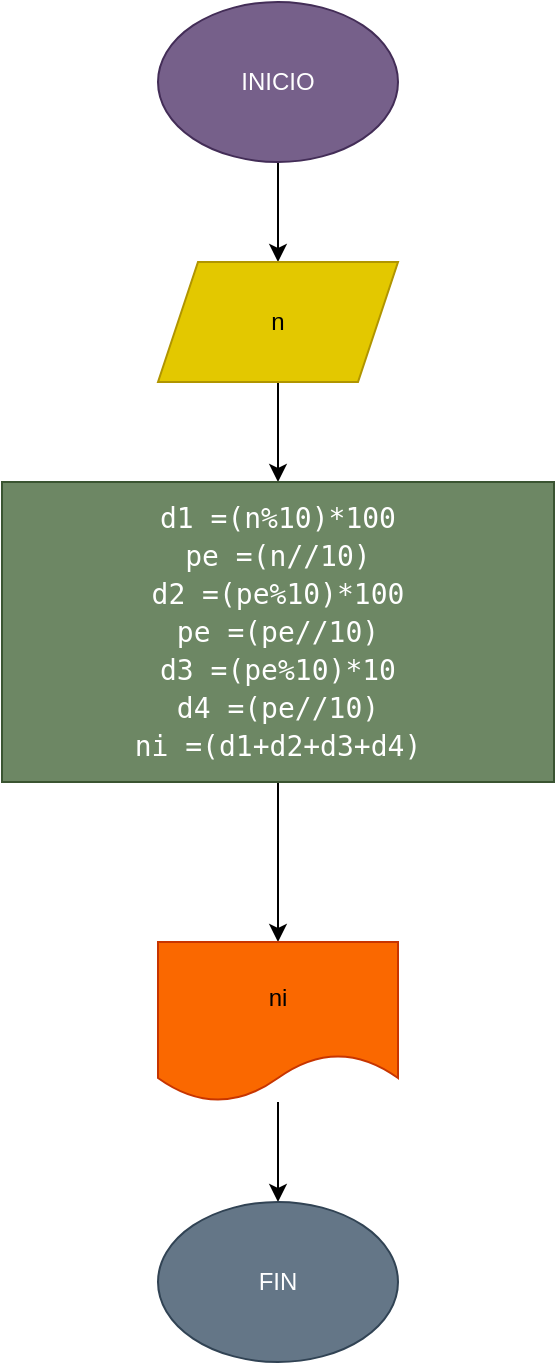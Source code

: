 <mxfile>
    <diagram id="DoE3go8diVRoYdZvFix4" name="Página-1">
        <mxGraphModel dx="761" dy="539" grid="1" gridSize="10" guides="1" tooltips="1" connect="1" arrows="1" fold="1" page="1" pageScale="1" pageWidth="827" pageHeight="1169" math="0" shadow="0">
            <root>
                <mxCell id="0"/>
                <mxCell id="1" parent="0"/>
                <mxCell id="4" style="edgeStyle=none;html=1;entryX=0.5;entryY=0;entryDx=0;entryDy=0;" parent="1" source="2" target="3" edge="1">
                    <mxGeometry relative="1" as="geometry"/>
                </mxCell>
                <mxCell id="2" value="INICIO" style="ellipse;whiteSpace=wrap;html=1;fillColor=#76608a;fontColor=#ffffff;strokeColor=#432D57;" parent="1" vertex="1">
                    <mxGeometry x="294" y="80" width="120" height="80" as="geometry"/>
                </mxCell>
                <mxCell id="12" value="" style="edgeStyle=none;html=1;" edge="1" parent="1" source="3" target="5">
                    <mxGeometry relative="1" as="geometry"/>
                </mxCell>
                <mxCell id="3" value="n" style="shape=parallelogram;perimeter=parallelogramPerimeter;whiteSpace=wrap;html=1;fixedSize=1;fillColor=#e3c800;fontColor=#000000;strokeColor=#B09500;" parent="1" vertex="1">
                    <mxGeometry x="294" y="210" width="120" height="60" as="geometry"/>
                </mxCell>
                <mxCell id="9" value="" style="edgeStyle=none;html=1;" parent="1" source="5" target="8" edge="1">
                    <mxGeometry relative="1" as="geometry"/>
                </mxCell>
                <mxCell id="5" value="&lt;div style=&quot;font-family: &amp;quot;Droid Sans Mono&amp;quot;, &amp;quot;monospace&amp;quot;, monospace; font-size: 14px; line-height: 19px;&quot;&gt;&lt;div style=&quot;&quot;&gt;&lt;span style=&quot;background-color: rgb(109, 135, 100);&quot;&gt;d1 =(n%10)*100&lt;/span&gt;&lt;/div&gt;&lt;div style=&quot;&quot;&gt;&lt;span style=&quot;background-color: rgb(109, 135, 100);&quot;&gt;pe =(n//10)&lt;/span&gt;&lt;/div&gt;&lt;div style=&quot;&quot;&gt;&lt;span style=&quot;background-color: rgb(109, 135, 100);&quot;&gt;d2 =(pe%10)*100&lt;/span&gt;&lt;/div&gt;&lt;div style=&quot;&quot;&gt;&lt;span style=&quot;background-color: rgb(109, 135, 100);&quot;&gt;pe =(pe//10)&lt;/span&gt;&lt;/div&gt;&lt;div style=&quot;&quot;&gt;&lt;span style=&quot;background-color: rgb(109, 135, 100);&quot;&gt;d3 =(pe%10)*10&lt;/span&gt;&lt;/div&gt;&lt;div style=&quot;&quot;&gt;&lt;span style=&quot;background-color: rgb(109, 135, 100);&quot;&gt;d4 =(pe//10)&lt;/span&gt;&lt;/div&gt;&lt;div style=&quot;&quot;&gt;&lt;span style=&quot;background-color: rgb(109, 135, 100);&quot;&gt;ni =(d1+d2+d3+d4)&lt;/span&gt;&lt;/div&gt;&lt;/div&gt;" style="rounded=0;whiteSpace=wrap;html=1;fillColor=#6d8764;fontColor=#ffffff;strokeColor=#3A5431;" parent="1" vertex="1">
                    <mxGeometry x="216" y="320" width="276" height="150" as="geometry"/>
                </mxCell>
                <mxCell id="11" style="edgeStyle=none;html=1;" parent="1" source="8" target="10" edge="1">
                    <mxGeometry relative="1" as="geometry"/>
                </mxCell>
                <mxCell id="8" value="ni" style="shape=document;whiteSpace=wrap;html=1;boundedLbl=1;fillColor=#fa6800;fontColor=#000000;strokeColor=#C73500;" parent="1" vertex="1">
                    <mxGeometry x="294" y="550" width="120" height="80" as="geometry"/>
                </mxCell>
                <mxCell id="10" value="FIN" style="ellipse;whiteSpace=wrap;html=1;fillColor=#647687;fontColor=#ffffff;strokeColor=#314354;" parent="1" vertex="1">
                    <mxGeometry x="294" y="680" width="120" height="80" as="geometry"/>
                </mxCell>
            </root>
        </mxGraphModel>
    </diagram>
</mxfile>